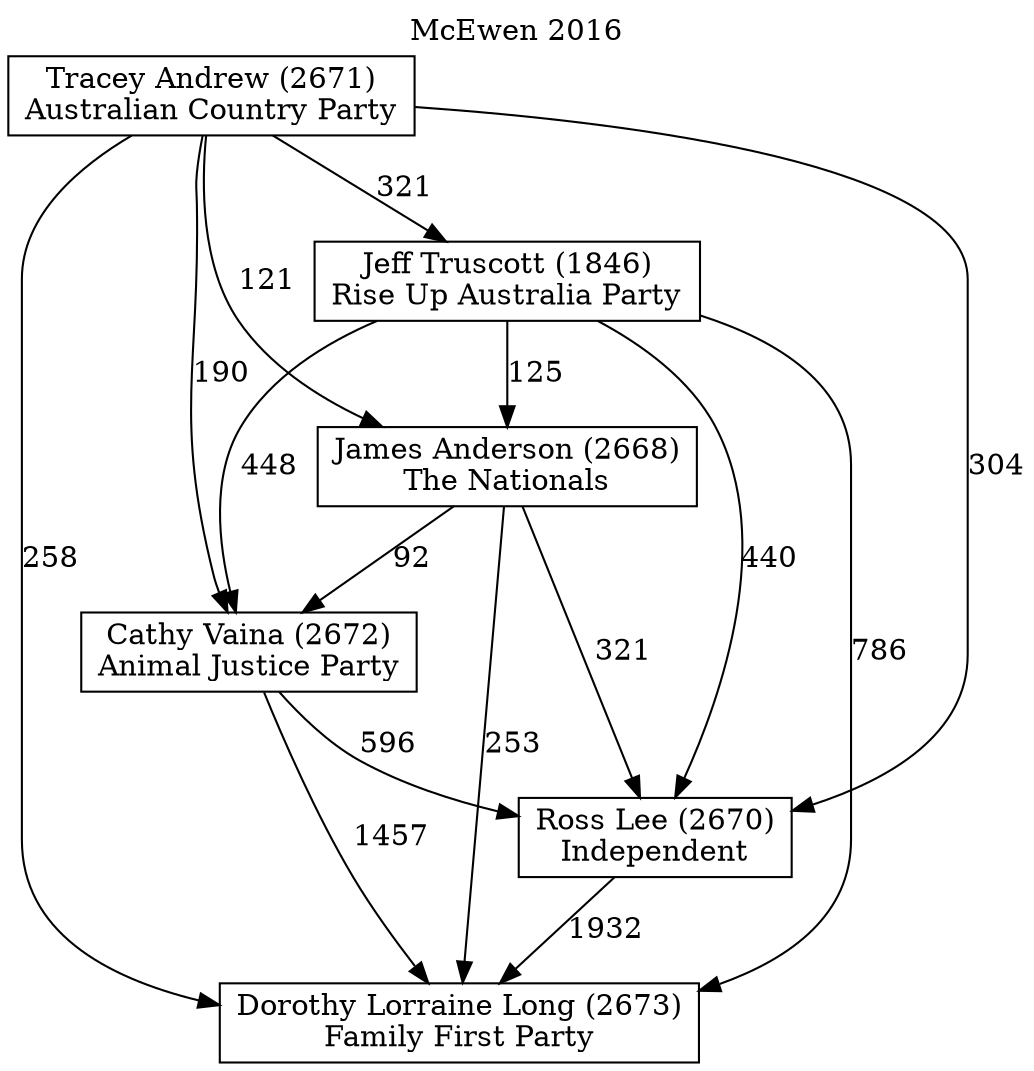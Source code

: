 // House preference flow
digraph "Dorothy Lorraine Long (2673)_McEwen_2016" {
	graph [label="McEwen 2016" labelloc=t mclimit=10]
	node [shape=box]
	"Dorothy Lorraine Long (2673)" [label="Dorothy Lorraine Long (2673)
Family First Party"]
	"Ross Lee (2670)" [label="Ross Lee (2670)
Independent"]
	"Cathy Vaina (2672)" [label="Cathy Vaina (2672)
Animal Justice Party"]
	"James Anderson (2668)" [label="James Anderson (2668)
The Nationals"]
	"Jeff Truscott (1846)" [label="Jeff Truscott (1846)
Rise Up Australia Party"]
	"Tracey Andrew (2671)" [label="Tracey Andrew (2671)
Australian Country Party"]
	"Ross Lee (2670)" -> "Dorothy Lorraine Long (2673)" [label=1932]
	"Cathy Vaina (2672)" -> "Ross Lee (2670)" [label=596]
	"James Anderson (2668)" -> "Cathy Vaina (2672)" [label=92]
	"Jeff Truscott (1846)" -> "James Anderson (2668)" [label=125]
	"Tracey Andrew (2671)" -> "Jeff Truscott (1846)" [label=321]
	"Cathy Vaina (2672)" -> "Dorothy Lorraine Long (2673)" [label=1457]
	"James Anderson (2668)" -> "Dorothy Lorraine Long (2673)" [label=253]
	"Jeff Truscott (1846)" -> "Dorothy Lorraine Long (2673)" [label=786]
	"Tracey Andrew (2671)" -> "Dorothy Lorraine Long (2673)" [label=258]
	"Tracey Andrew (2671)" -> "James Anderson (2668)" [label=121]
	"Jeff Truscott (1846)" -> "Cathy Vaina (2672)" [label=448]
	"Tracey Andrew (2671)" -> "Cathy Vaina (2672)" [label=190]
	"James Anderson (2668)" -> "Ross Lee (2670)" [label=321]
	"Jeff Truscott (1846)" -> "Ross Lee (2670)" [label=440]
	"Tracey Andrew (2671)" -> "Ross Lee (2670)" [label=304]
}
